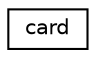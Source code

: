 digraph "Graphical Class Hierarchy"
{
  edge [fontname="Helvetica",fontsize="10",labelfontname="Helvetica",labelfontsize="10"];
  node [fontname="Helvetica",fontsize="10",shape=record];
  rankdir="LR";
  Node0 [label="card",height=0.2,width=0.4,color="black", fillcolor="white", style="filled",URL="$classcard.html",tooltip="card class "];
}
